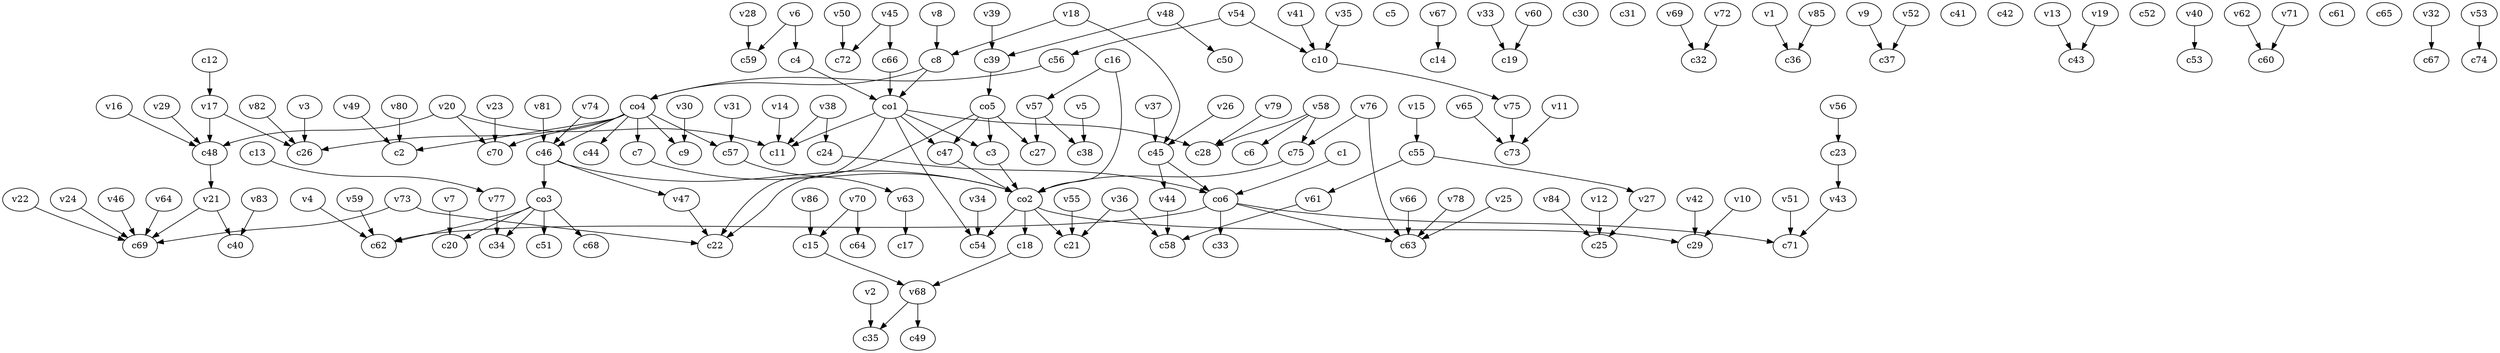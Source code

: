 strict digraph  {
c1;
c2;
c3;
c4;
c5;
c6;
c7;
c8;
c9;
c10;
c11;
c12;
c13;
c14;
c15;
c16;
c17;
c18;
c19;
c20;
c21;
c22;
c23;
c24;
c25;
c26;
c27;
c28;
c29;
c30;
c31;
c32;
c33;
c34;
c35;
c36;
c37;
c38;
c39;
c40;
c41;
c42;
c43;
c44;
c45;
c46;
c47;
c48;
c49;
c50;
c51;
c52;
c53;
c54;
c55;
c56;
c57;
c58;
c59;
c60;
c61;
c62;
c63;
c64;
c65;
c66;
c67;
c68;
c69;
c70;
c71;
c72;
c73;
c74;
c75;
v1;
v2;
v3;
v4;
v5;
v6;
v7;
v8;
v9;
v10;
v11;
v12;
v13;
v14;
v15;
v16;
v17;
v18;
v19;
v20;
v21;
v22;
v23;
v24;
v25;
v26;
v27;
v28;
v29;
v30;
v31;
v32;
v33;
v34;
v35;
v36;
v37;
v38;
v39;
v40;
v41;
v42;
v43;
v44;
v45;
v46;
v47;
v48;
v49;
v50;
v51;
v52;
v53;
v54;
v55;
v56;
v57;
v58;
v59;
v60;
v61;
v62;
v63;
v64;
v65;
v66;
v67;
v68;
v69;
v70;
v71;
v72;
v73;
v74;
v75;
v76;
v77;
v78;
v79;
v80;
v81;
v82;
v83;
v84;
v85;
v86;
co1;
co2;
co3;
co4;
co5;
co6;
c1 -> co6  [weight=1];
c3 -> co2  [weight=1];
c4 -> co1  [weight=1];
c7 -> co2  [weight=1];
c8 -> co4  [weight=1];
c8 -> co1  [weight=1];
c10 -> v75  [weight=1];
c12 -> v17  [weight=1];
c13 -> v77  [weight=1];
c15 -> v68  [weight=1];
c16 -> co2  [weight=1];
c16 -> v57  [weight=1];
c18 -> v68  [weight=1];
c23 -> v43  [weight=1];
c24 -> co6  [weight=1];
c39 -> co5  [weight=1];
c45 -> v44  [weight=1];
c45 -> co6  [weight=1];
c46 -> v47  [weight=1];
c46 -> co2  [weight=1];
c46 -> co3  [weight=1];
c47 -> co2  [weight=1];
c48 -> v21  [weight=1];
c55 -> v27  [weight=1];
c55 -> v61  [weight=1];
c56 -> co4  [weight=1];
c57 -> v63  [weight=1];
c66 -> co1  [weight=1];
c75 -> co2  [weight=1];
v1 -> c36  [weight=1];
v2 -> c35  [weight=1];
v3 -> c26  [weight=1];
v4 -> c62  [weight=1];
v5 -> c38  [weight=1];
v6 -> c4  [weight=1];
v6 -> c59  [weight=1];
v7 -> c20  [weight=1];
v8 -> c8  [weight=1];
v9 -> c37  [weight=1];
v10 -> c29  [weight=1];
v11 -> c73  [weight=1];
v12 -> c25  [weight=1];
v13 -> c43  [weight=1];
v14 -> c11  [weight=1];
v15 -> c55  [weight=1];
v16 -> c48  [weight=1];
v17 -> c26  [weight=1];
v17 -> c48  [weight=1];
v18 -> c45  [weight=1];
v18 -> c8  [weight=1];
v19 -> c43  [weight=1];
v20 -> c48  [weight=1];
v20 -> c11  [weight=1];
v20 -> c70  [weight=1];
v21 -> c40  [weight=1];
v21 -> c69  [weight=1];
v22 -> c69  [weight=1];
v23 -> c70  [weight=1];
v24 -> c69  [weight=1];
v25 -> c63  [weight=1];
v26 -> c45  [weight=1];
v27 -> c25  [weight=1];
v28 -> c59  [weight=1];
v29 -> c48  [weight=1];
v30 -> c9  [weight=1];
v31 -> c57  [weight=1];
v32 -> c67  [weight=1];
v33 -> c19  [weight=1];
v34 -> c54  [weight=1];
v35 -> c10  [weight=1];
v36 -> c58  [weight=1];
v36 -> c21  [weight=1];
v37 -> c45  [weight=1];
v38 -> c11  [weight=1];
v38 -> c24  [weight=1];
v39 -> c39  [weight=1];
v40 -> c53  [weight=1];
v41 -> c10  [weight=1];
v42 -> c29  [weight=1];
v43 -> c71  [weight=1];
v44 -> c58  [weight=1];
v45 -> c72  [weight=1];
v45 -> c66  [weight=1];
v46 -> c69  [weight=1];
v47 -> c22  [weight=1];
v48 -> c50  [weight=1];
v48 -> c39  [weight=1];
v49 -> c2  [weight=1];
v50 -> c72  [weight=1];
v51 -> c71  [weight=1];
v52 -> c37  [weight=1];
v53 -> c74  [weight=1];
v54 -> c56  [weight=1];
v54 -> c10  [weight=1];
v55 -> c21  [weight=1];
v56 -> c23  [weight=1];
v57 -> c38  [weight=1];
v57 -> c27  [weight=1];
v58 -> c28  [weight=1];
v58 -> c75  [weight=1];
v58 -> c6  [weight=1];
v59 -> c62  [weight=1];
v60 -> c19  [weight=1];
v61 -> c58  [weight=1];
v62 -> c60  [weight=1];
v63 -> c17  [weight=1];
v64 -> c69  [weight=1];
v65 -> c73  [weight=1];
v66 -> c63  [weight=1];
v67 -> c14  [weight=1];
v68 -> c49  [weight=1];
v68 -> c35  [weight=1];
v69 -> c32  [weight=1];
v70 -> c64  [weight=1];
v70 -> c15  [weight=1];
v71 -> c60  [weight=1];
v72 -> c32  [weight=1];
v73 -> c22  [weight=1];
v73 -> c69  [weight=1];
v74 -> c46  [weight=1];
v75 -> c73  [weight=1];
v76 -> c63  [weight=1];
v76 -> c75  [weight=1];
v77 -> c34  [weight=1];
v78 -> c63  [weight=1];
v79 -> c28  [weight=1];
v80 -> c2  [weight=1];
v81 -> c46  [weight=1];
v82 -> c26  [weight=1];
v83 -> c40  [weight=1];
v84 -> c25  [weight=1];
v85 -> c36  [weight=1];
v86 -> c15  [weight=1];
co1 -> c22  [weight=1];
co1 -> c54  [weight=1];
co1 -> c47  [weight=1];
co1 -> c3  [weight=1];
co1 -> c11  [weight=1];
co1 -> c28  [weight=1];
co2 -> c54  [weight=1];
co2 -> c18  [weight=1];
co2 -> c21  [weight=1];
co2 -> c29  [weight=1];
co3 -> c51  [weight=1];
co3 -> c62  [weight=1];
co3 -> c34  [weight=1];
co3 -> c68  [weight=1];
co3 -> c20  [weight=1];
co4 -> c2  [weight=1];
co4 -> c44  [weight=1];
co4 -> c7  [weight=1];
co4 -> c26  [weight=1];
co4 -> c70  [weight=1];
co4 -> c9  [weight=1];
co4 -> c46  [weight=1];
co4 -> c57  [weight=1];
co5 -> c47  [weight=1];
co5 -> c22  [weight=1];
co5 -> c3  [weight=1];
co5 -> c27  [weight=1];
co6 -> c63  [weight=1];
co6 -> c71  [weight=1];
co6 -> c62  [weight=1];
co6 -> c33  [weight=1];
}
